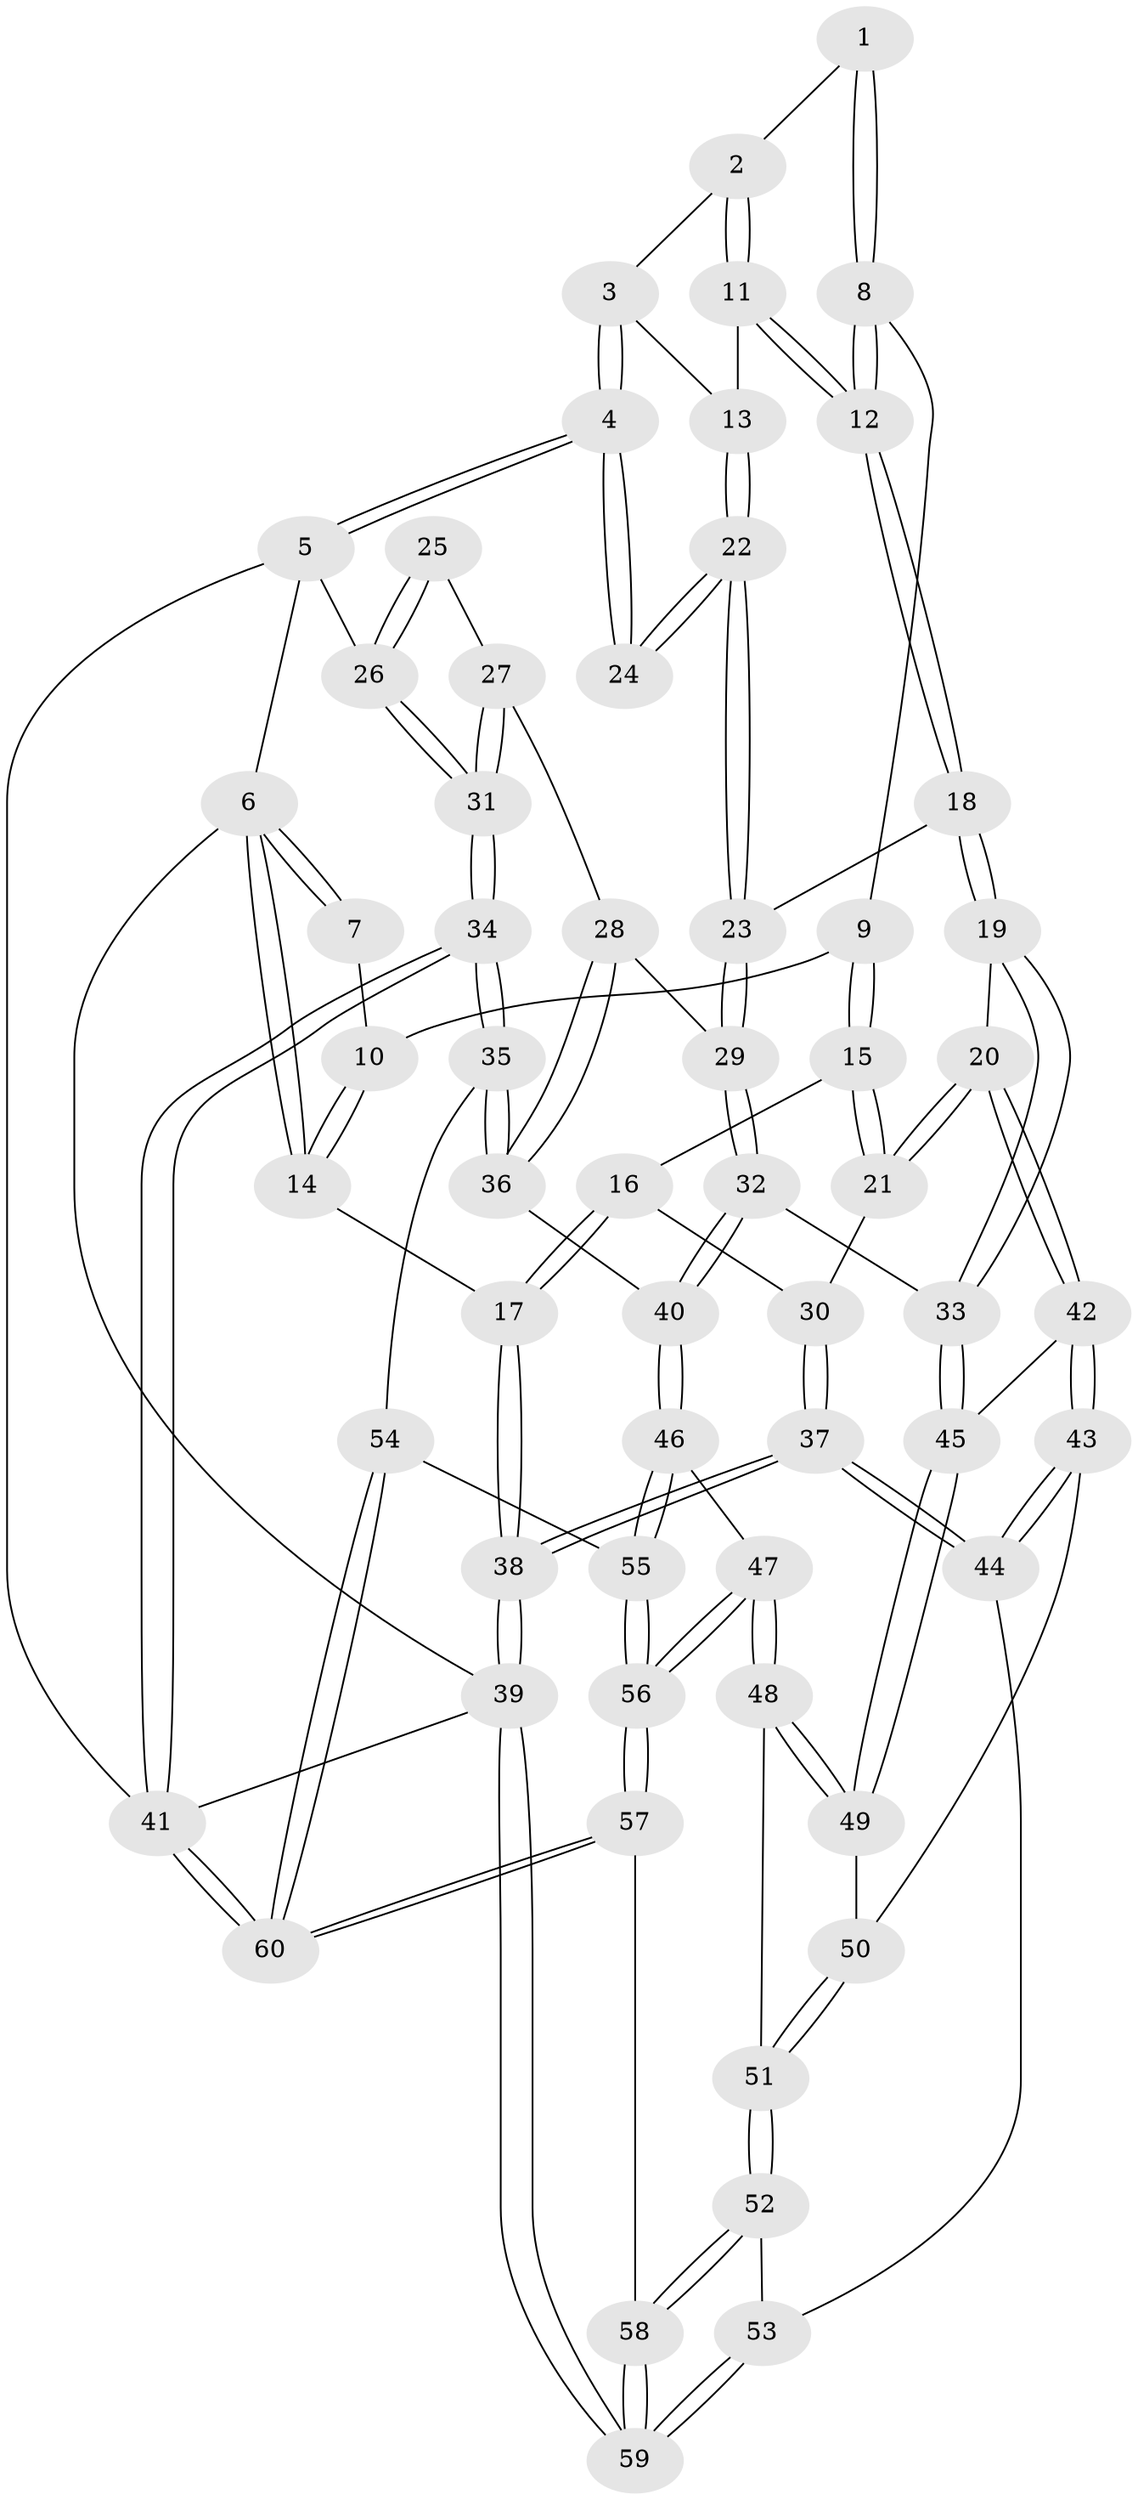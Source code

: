 // coarse degree distribution, {3: 0.16666666666666666, 4: 0.4166666666666667, 7: 0.027777777777777776, 8: 0.027777777777777776, 5: 0.3055555555555556, 6: 0.05555555555555555}
// Generated by graph-tools (version 1.1) at 2025/24/03/03/25 07:24:40]
// undirected, 60 vertices, 147 edges
graph export_dot {
graph [start="1"]
  node [color=gray90,style=filled];
  1 [pos="+0.25597286956627163+0"];
  2 [pos="+0.4474161927187102+0"];
  3 [pos="+0.8857795197419981+0"];
  4 [pos="+1+0"];
  5 [pos="+1+0"];
  6 [pos="+0+0"];
  7 [pos="+0.21412588429181598+0"];
  8 [pos="+0.19752116445335038+0.15800399850035143"];
  9 [pos="+0.18412190791801375+0.16813942665331236"];
  10 [pos="+0.05122727135894801+0.11163978681024375"];
  11 [pos="+0.4658252904734494+0.061803768321829405"];
  12 [pos="+0.4141996999203179+0.194642815302227"];
  13 [pos="+0.7025745702553653+0.17410908440670594"];
  14 [pos="+0+0.15316601548658468"];
  15 [pos="+0.14444859134455565+0.30748946714363995"];
  16 [pos="+0+0.289686327309389"];
  17 [pos="+0+0.23930856224209465"];
  18 [pos="+0.4307805132545175+0.2735892326164528"];
  19 [pos="+0.37583283172050513+0.37131277775743005"];
  20 [pos="+0.26393249488030807+0.4475214514286443"];
  21 [pos="+0.21736217984049708+0.4200175509310638"];
  22 [pos="+0.7255472779334792+0.2757756423456582"];
  23 [pos="+0.690574019636401+0.32683989814078457"];
  24 [pos="+0.7854117686994939+0.26932664534764383"];
  25 [pos="+0.8625993680852304+0.2886784618538944"];
  26 [pos="+1+0.18247034181706492"];
  27 [pos="+0.9224822327908031+0.4089470345041496"];
  28 [pos="+0.8331841879218391+0.46336075001702065"];
  29 [pos="+0.6934258958055406+0.411442244963161"];
  30 [pos="+0.06682311154516499+0.47630338751488044"];
  31 [pos="+1+0.4794634191512243"];
  32 [pos="+0.6343528084297488+0.5343949755825245"];
  33 [pos="+0.5983295658501409+0.5432979871173556"];
  34 [pos="+1+0.7614771479672341"];
  35 [pos="+1+0.754384302390433"];
  36 [pos="+0.9429546829576503+0.6563433211618434"];
  37 [pos="+0+0.6980787712611864"];
  38 [pos="+0+0.702569441972467"];
  39 [pos="+0+1"];
  40 [pos="+0.6948867137214483+0.6077756789050898"];
  41 [pos="+1+1"];
  42 [pos="+0.27254198447408295+0.5333472103212209"];
  43 [pos="+0.2587549105878857+0.6096236297071953"];
  44 [pos="+0.12167874288356456+0.7172369809819006"];
  45 [pos="+0.5587357170638781+0.5762703312026375"];
  46 [pos="+0.675980647596674+0.8085766951764153"];
  47 [pos="+0.5284124344518776+0.8108725880718911"];
  48 [pos="+0.49621003012388004+0.777689039262101"];
  49 [pos="+0.48227590562732486+0.7132067457009236"];
  50 [pos="+0.28287582255082633+0.629894651504329"];
  51 [pos="+0.3474895854752384+0.8333433406003434"];
  52 [pos="+0.31938986538110076+0.8698161359556629"];
  53 [pos="+0.18089643332930908+0.831216446924711"];
  54 [pos="+0.7329124010756844+0.8478807984154505"];
  55 [pos="+0.693030129566974+0.822397011462708"];
  56 [pos="+0.46476861009892784+1"];
  57 [pos="+0.46222883906400886+1"];
  58 [pos="+0.3970826812025015+1"];
  59 [pos="+0.048842725644192904+1"];
  60 [pos="+0.7097488572491835+1"];
  1 -- 2;
  1 -- 8;
  1 -- 8;
  2 -- 3;
  2 -- 11;
  2 -- 11;
  3 -- 4;
  3 -- 4;
  3 -- 13;
  4 -- 5;
  4 -- 5;
  4 -- 24;
  4 -- 24;
  5 -- 6;
  5 -- 26;
  5 -- 41;
  6 -- 7;
  6 -- 7;
  6 -- 14;
  6 -- 14;
  6 -- 39;
  7 -- 10;
  8 -- 9;
  8 -- 12;
  8 -- 12;
  9 -- 10;
  9 -- 15;
  9 -- 15;
  10 -- 14;
  10 -- 14;
  11 -- 12;
  11 -- 12;
  11 -- 13;
  12 -- 18;
  12 -- 18;
  13 -- 22;
  13 -- 22;
  14 -- 17;
  15 -- 16;
  15 -- 21;
  15 -- 21;
  16 -- 17;
  16 -- 17;
  16 -- 30;
  17 -- 38;
  17 -- 38;
  18 -- 19;
  18 -- 19;
  18 -- 23;
  19 -- 20;
  19 -- 33;
  19 -- 33;
  20 -- 21;
  20 -- 21;
  20 -- 42;
  20 -- 42;
  21 -- 30;
  22 -- 23;
  22 -- 23;
  22 -- 24;
  22 -- 24;
  23 -- 29;
  23 -- 29;
  25 -- 26;
  25 -- 26;
  25 -- 27;
  26 -- 31;
  26 -- 31;
  27 -- 28;
  27 -- 31;
  27 -- 31;
  28 -- 29;
  28 -- 36;
  28 -- 36;
  29 -- 32;
  29 -- 32;
  30 -- 37;
  30 -- 37;
  31 -- 34;
  31 -- 34;
  32 -- 33;
  32 -- 40;
  32 -- 40;
  33 -- 45;
  33 -- 45;
  34 -- 35;
  34 -- 35;
  34 -- 41;
  34 -- 41;
  35 -- 36;
  35 -- 36;
  35 -- 54;
  36 -- 40;
  37 -- 38;
  37 -- 38;
  37 -- 44;
  37 -- 44;
  38 -- 39;
  38 -- 39;
  39 -- 59;
  39 -- 59;
  39 -- 41;
  40 -- 46;
  40 -- 46;
  41 -- 60;
  41 -- 60;
  42 -- 43;
  42 -- 43;
  42 -- 45;
  43 -- 44;
  43 -- 44;
  43 -- 50;
  44 -- 53;
  45 -- 49;
  45 -- 49;
  46 -- 47;
  46 -- 55;
  46 -- 55;
  47 -- 48;
  47 -- 48;
  47 -- 56;
  47 -- 56;
  48 -- 49;
  48 -- 49;
  48 -- 51;
  49 -- 50;
  50 -- 51;
  50 -- 51;
  51 -- 52;
  51 -- 52;
  52 -- 53;
  52 -- 58;
  52 -- 58;
  53 -- 59;
  53 -- 59;
  54 -- 55;
  54 -- 60;
  54 -- 60;
  55 -- 56;
  55 -- 56;
  56 -- 57;
  56 -- 57;
  57 -- 58;
  57 -- 60;
  57 -- 60;
  58 -- 59;
  58 -- 59;
}
